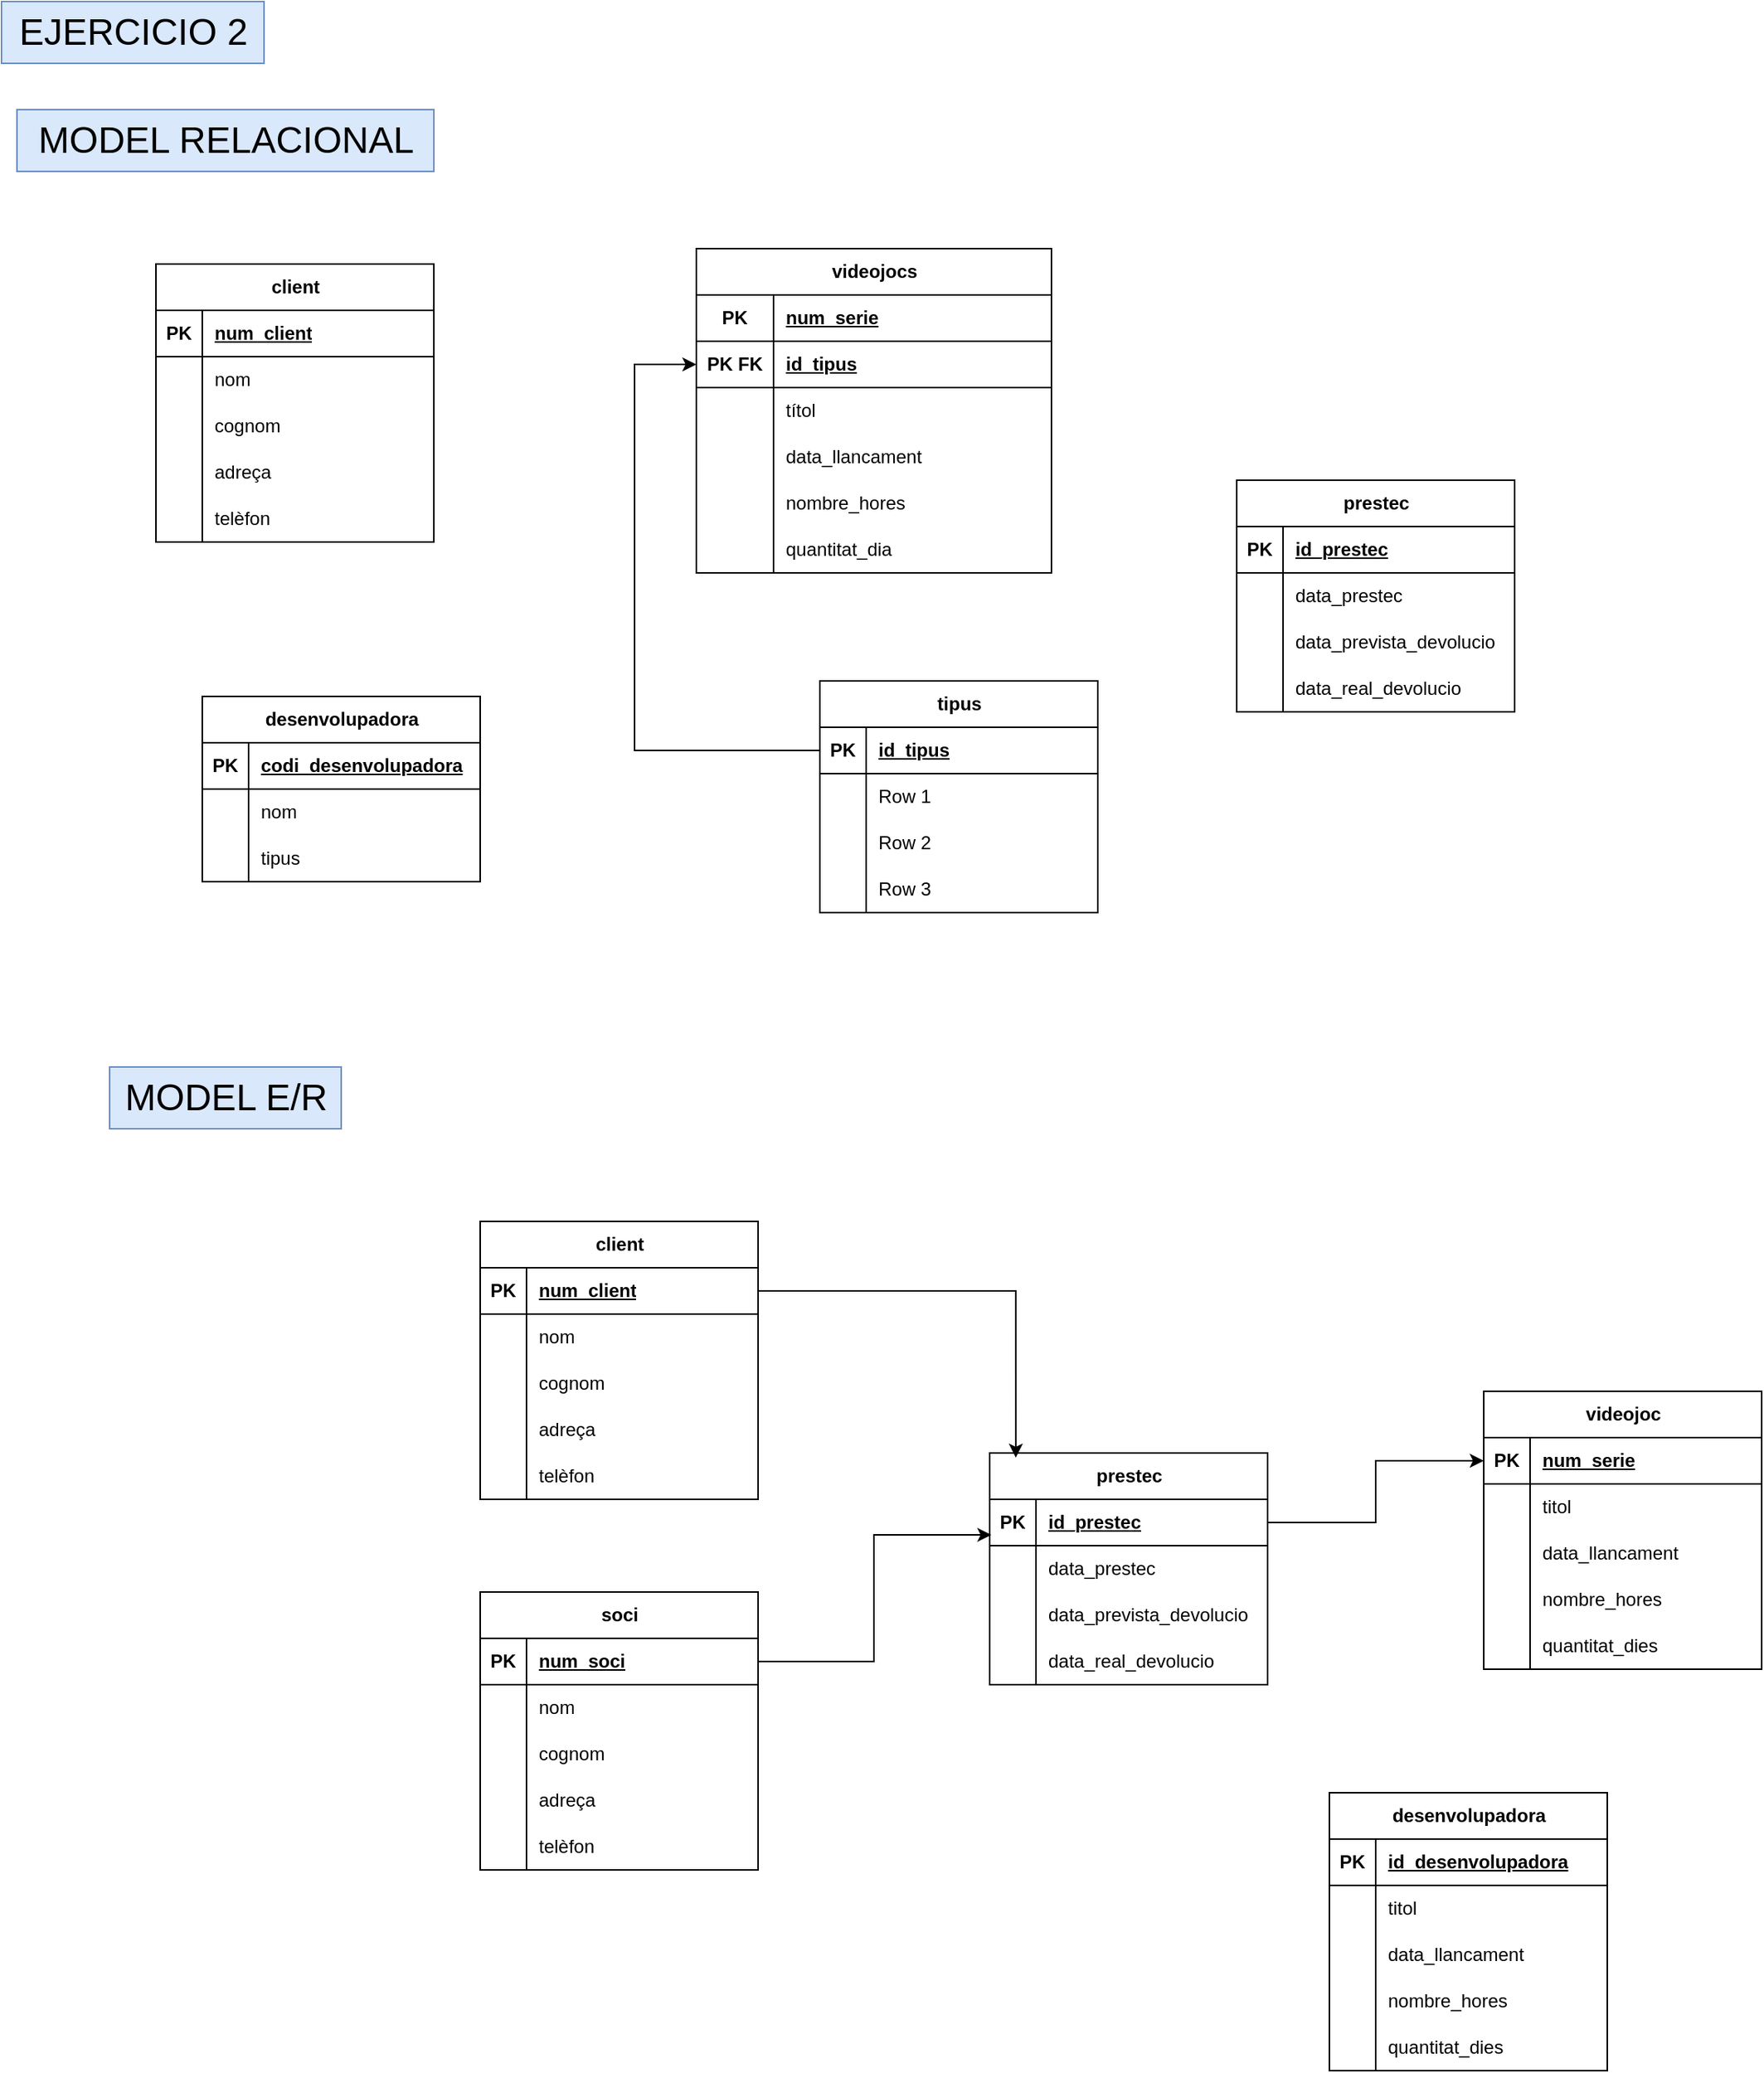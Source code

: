 <mxfile version="24.8.0">
  <diagram name="Pàgina-1" id="ps1J7o70996wXp7qomcN">
    <mxGraphModel dx="1499" dy="788" grid="1" gridSize="10" guides="1" tooltips="1" connect="1" arrows="1" fold="1" page="1" pageScale="1" pageWidth="827" pageHeight="1169" math="0" shadow="0">
      <root>
        <mxCell id="0" />
        <mxCell id="1" parent="0" />
        <mxCell id="oYm-OOURBc9wlEtTtgQo-1" value="client" style="shape=table;startSize=30;container=1;collapsible=1;childLayout=tableLayout;fixedRows=1;rowLines=0;fontStyle=1;align=center;resizeLast=1;html=1;" parent="1" vertex="1">
          <mxGeometry x="140" y="210" width="180" height="180" as="geometry" />
        </mxCell>
        <mxCell id="oYm-OOURBc9wlEtTtgQo-2" value="" style="shape=tableRow;horizontal=0;startSize=0;swimlaneHead=0;swimlaneBody=0;fillColor=none;collapsible=0;dropTarget=0;points=[[0,0.5],[1,0.5]];portConstraint=eastwest;top=0;left=0;right=0;bottom=1;" parent="oYm-OOURBc9wlEtTtgQo-1" vertex="1">
          <mxGeometry y="30" width="180" height="30" as="geometry" />
        </mxCell>
        <mxCell id="oYm-OOURBc9wlEtTtgQo-3" value="PK" style="shape=partialRectangle;connectable=0;fillColor=none;top=0;left=0;bottom=0;right=0;fontStyle=1;overflow=hidden;whiteSpace=wrap;html=1;" parent="oYm-OOURBc9wlEtTtgQo-2" vertex="1">
          <mxGeometry width="30" height="30" as="geometry">
            <mxRectangle width="30" height="30" as="alternateBounds" />
          </mxGeometry>
        </mxCell>
        <mxCell id="oYm-OOURBc9wlEtTtgQo-4" value="num_client" style="shape=partialRectangle;connectable=0;fillColor=none;top=0;left=0;bottom=0;right=0;align=left;spacingLeft=6;fontStyle=5;overflow=hidden;whiteSpace=wrap;html=1;" parent="oYm-OOURBc9wlEtTtgQo-2" vertex="1">
          <mxGeometry x="30" width="150" height="30" as="geometry">
            <mxRectangle width="150" height="30" as="alternateBounds" />
          </mxGeometry>
        </mxCell>
        <mxCell id="oYm-OOURBc9wlEtTtgQo-5" value="" style="shape=tableRow;horizontal=0;startSize=0;swimlaneHead=0;swimlaneBody=0;fillColor=none;collapsible=0;dropTarget=0;points=[[0,0.5],[1,0.5]];portConstraint=eastwest;top=0;left=0;right=0;bottom=0;" parent="oYm-OOURBc9wlEtTtgQo-1" vertex="1">
          <mxGeometry y="60" width="180" height="30" as="geometry" />
        </mxCell>
        <mxCell id="oYm-OOURBc9wlEtTtgQo-6" value="" style="shape=partialRectangle;connectable=0;fillColor=none;top=0;left=0;bottom=0;right=0;editable=1;overflow=hidden;whiteSpace=wrap;html=1;" parent="oYm-OOURBc9wlEtTtgQo-5" vertex="1">
          <mxGeometry width="30" height="30" as="geometry">
            <mxRectangle width="30" height="30" as="alternateBounds" />
          </mxGeometry>
        </mxCell>
        <mxCell id="oYm-OOURBc9wlEtTtgQo-7" value="nom" style="shape=partialRectangle;connectable=0;fillColor=none;top=0;left=0;bottom=0;right=0;align=left;spacingLeft=6;overflow=hidden;whiteSpace=wrap;html=1;" parent="oYm-OOURBc9wlEtTtgQo-5" vertex="1">
          <mxGeometry x="30" width="150" height="30" as="geometry">
            <mxRectangle width="150" height="30" as="alternateBounds" />
          </mxGeometry>
        </mxCell>
        <mxCell id="oYm-OOURBc9wlEtTtgQo-8" value="" style="shape=tableRow;horizontal=0;startSize=0;swimlaneHead=0;swimlaneBody=0;fillColor=none;collapsible=0;dropTarget=0;points=[[0,0.5],[1,0.5]];portConstraint=eastwest;top=0;left=0;right=0;bottom=0;" parent="oYm-OOURBc9wlEtTtgQo-1" vertex="1">
          <mxGeometry y="90" width="180" height="30" as="geometry" />
        </mxCell>
        <mxCell id="oYm-OOURBc9wlEtTtgQo-9" value="" style="shape=partialRectangle;connectable=0;fillColor=none;top=0;left=0;bottom=0;right=0;editable=1;overflow=hidden;whiteSpace=wrap;html=1;" parent="oYm-OOURBc9wlEtTtgQo-8" vertex="1">
          <mxGeometry width="30" height="30" as="geometry">
            <mxRectangle width="30" height="30" as="alternateBounds" />
          </mxGeometry>
        </mxCell>
        <mxCell id="oYm-OOURBc9wlEtTtgQo-10" value="cognom" style="shape=partialRectangle;connectable=0;fillColor=none;top=0;left=0;bottom=0;right=0;align=left;spacingLeft=6;overflow=hidden;whiteSpace=wrap;html=1;" parent="oYm-OOURBc9wlEtTtgQo-8" vertex="1">
          <mxGeometry x="30" width="150" height="30" as="geometry">
            <mxRectangle width="150" height="30" as="alternateBounds" />
          </mxGeometry>
        </mxCell>
        <mxCell id="oYm-OOURBc9wlEtTtgQo-11" value="" style="shape=tableRow;horizontal=0;startSize=0;swimlaneHead=0;swimlaneBody=0;fillColor=none;collapsible=0;dropTarget=0;points=[[0,0.5],[1,0.5]];portConstraint=eastwest;top=0;left=0;right=0;bottom=0;" parent="oYm-OOURBc9wlEtTtgQo-1" vertex="1">
          <mxGeometry y="120" width="180" height="30" as="geometry" />
        </mxCell>
        <mxCell id="oYm-OOURBc9wlEtTtgQo-12" value="" style="shape=partialRectangle;connectable=0;fillColor=none;top=0;left=0;bottom=0;right=0;editable=1;overflow=hidden;whiteSpace=wrap;html=1;" parent="oYm-OOURBc9wlEtTtgQo-11" vertex="1">
          <mxGeometry width="30" height="30" as="geometry">
            <mxRectangle width="30" height="30" as="alternateBounds" />
          </mxGeometry>
        </mxCell>
        <mxCell id="oYm-OOURBc9wlEtTtgQo-13" value="adreça" style="shape=partialRectangle;connectable=0;fillColor=none;top=0;left=0;bottom=0;right=0;align=left;spacingLeft=6;overflow=hidden;whiteSpace=wrap;html=1;" parent="oYm-OOURBc9wlEtTtgQo-11" vertex="1">
          <mxGeometry x="30" width="150" height="30" as="geometry">
            <mxRectangle width="150" height="30" as="alternateBounds" />
          </mxGeometry>
        </mxCell>
        <mxCell id="acnJvDM53RMghlI-xeMk-12" style="shape=tableRow;horizontal=0;startSize=0;swimlaneHead=0;swimlaneBody=0;fillColor=none;collapsible=0;dropTarget=0;points=[[0,0.5],[1,0.5]];portConstraint=eastwest;top=0;left=0;right=0;bottom=0;" parent="oYm-OOURBc9wlEtTtgQo-1" vertex="1">
          <mxGeometry y="150" width="180" height="30" as="geometry" />
        </mxCell>
        <mxCell id="acnJvDM53RMghlI-xeMk-13" style="shape=partialRectangle;connectable=0;fillColor=none;top=0;left=0;bottom=0;right=0;editable=1;overflow=hidden;whiteSpace=wrap;html=1;" parent="acnJvDM53RMghlI-xeMk-12" vertex="1">
          <mxGeometry width="30" height="30" as="geometry">
            <mxRectangle width="30" height="30" as="alternateBounds" />
          </mxGeometry>
        </mxCell>
        <mxCell id="acnJvDM53RMghlI-xeMk-14" value="telèfon" style="shape=partialRectangle;connectable=0;fillColor=none;top=0;left=0;bottom=0;right=0;align=left;spacingLeft=6;overflow=hidden;whiteSpace=wrap;html=1;" parent="acnJvDM53RMghlI-xeMk-12" vertex="1">
          <mxGeometry x="30" width="150" height="30" as="geometry">
            <mxRectangle width="150" height="30" as="alternateBounds" />
          </mxGeometry>
        </mxCell>
        <mxCell id="25e7ooQJRceuwV0o7SUY-1" value="EJERCICIO 2" style="text;html=1;align=center;verticalAlign=middle;resizable=0;points=[];autosize=1;strokeColor=#6c8ebf;fillColor=#dae8fc;fontSize=24;" parent="1" vertex="1">
          <mxGeometry x="40" y="40" width="170" height="40" as="geometry" />
        </mxCell>
        <mxCell id="acnJvDM53RMghlI-xeMk-18" value="" style="shape=tableRow;horizontal=0;startSize=0;swimlaneHead=0;swimlaneBody=0;fillColor=none;collapsible=0;dropTarget=0;points=[[0,0.5],[1,0.5]];portConstraint=eastwest;top=0;left=0;right=0;bottom=0;" parent="1" vertex="1">
          <mxGeometry x="320" y="480" width="180" height="30" as="geometry" />
        </mxCell>
        <mxCell id="acnJvDM53RMghlI-xeMk-19" value="" style="shape=partialRectangle;connectable=0;fillColor=none;top=0;left=0;bottom=0;right=0;editable=1;overflow=hidden;whiteSpace=wrap;html=1;" parent="acnJvDM53RMghlI-xeMk-18" vertex="1">
          <mxGeometry width="30" height="30" as="geometry">
            <mxRectangle width="30" height="30" as="alternateBounds" />
          </mxGeometry>
        </mxCell>
        <mxCell id="acnJvDM53RMghlI-xeMk-21" value="videojocs" style="shape=table;startSize=30;container=1;collapsible=1;childLayout=tableLayout;fixedRows=1;rowLines=0;fontStyle=1;align=center;resizeLast=1;html=1;" parent="1" vertex="1">
          <mxGeometry x="490" y="200" width="230" height="210" as="geometry" />
        </mxCell>
        <mxCell id="acnJvDM53RMghlI-xeMk-22" value="" style="shape=tableRow;horizontal=0;startSize=0;swimlaneHead=0;swimlaneBody=0;fillColor=none;collapsible=0;dropTarget=0;points=[[0,0.5],[1,0.5]];portConstraint=eastwest;top=0;left=0;right=0;bottom=1;" parent="acnJvDM53RMghlI-xeMk-21" vertex="1">
          <mxGeometry y="30" width="230" height="30" as="geometry" />
        </mxCell>
        <mxCell id="acnJvDM53RMghlI-xeMk-23" value="PK" style="shape=partialRectangle;connectable=0;fillColor=none;top=0;left=0;bottom=0;right=0;fontStyle=1;overflow=hidden;whiteSpace=wrap;html=1;" parent="acnJvDM53RMghlI-xeMk-22" vertex="1">
          <mxGeometry width="50" height="30" as="geometry">
            <mxRectangle width="50" height="30" as="alternateBounds" />
          </mxGeometry>
        </mxCell>
        <mxCell id="acnJvDM53RMghlI-xeMk-24" value="num_serie" style="shape=partialRectangle;connectable=0;fillColor=none;top=0;left=0;bottom=0;right=0;align=left;spacingLeft=6;fontStyle=5;overflow=hidden;whiteSpace=wrap;html=1;" parent="acnJvDM53RMghlI-xeMk-22" vertex="1">
          <mxGeometry x="50" width="180" height="30" as="geometry">
            <mxRectangle width="180" height="30" as="alternateBounds" />
          </mxGeometry>
        </mxCell>
        <mxCell id="WsEMVRnaI1PxN5WED4kG-31" style="shape=tableRow;horizontal=0;startSize=0;swimlaneHead=0;swimlaneBody=0;fillColor=none;collapsible=0;dropTarget=0;points=[[0,0.5],[1,0.5]];portConstraint=eastwest;top=0;left=0;right=0;bottom=1;" vertex="1" parent="acnJvDM53RMghlI-xeMk-21">
          <mxGeometry y="60" width="230" height="30" as="geometry" />
        </mxCell>
        <mxCell id="WsEMVRnaI1PxN5WED4kG-32" value="PK FK" style="shape=partialRectangle;connectable=0;fillColor=none;top=0;left=0;bottom=0;right=0;fontStyle=1;overflow=hidden;whiteSpace=wrap;html=1;" vertex="1" parent="WsEMVRnaI1PxN5WED4kG-31">
          <mxGeometry width="50" height="30" as="geometry">
            <mxRectangle width="50" height="30" as="alternateBounds" />
          </mxGeometry>
        </mxCell>
        <mxCell id="WsEMVRnaI1PxN5WED4kG-33" value="id_tipus" style="shape=partialRectangle;connectable=0;fillColor=none;top=0;left=0;bottom=0;right=0;align=left;spacingLeft=6;fontStyle=5;overflow=hidden;whiteSpace=wrap;html=1;" vertex="1" parent="WsEMVRnaI1PxN5WED4kG-31">
          <mxGeometry x="50" width="180" height="30" as="geometry">
            <mxRectangle width="180" height="30" as="alternateBounds" />
          </mxGeometry>
        </mxCell>
        <mxCell id="acnJvDM53RMghlI-xeMk-25" value="" style="shape=tableRow;horizontal=0;startSize=0;swimlaneHead=0;swimlaneBody=0;fillColor=none;collapsible=0;dropTarget=0;points=[[0,0.5],[1,0.5]];portConstraint=eastwest;top=0;left=0;right=0;bottom=0;" parent="acnJvDM53RMghlI-xeMk-21" vertex="1">
          <mxGeometry y="90" width="230" height="30" as="geometry" />
        </mxCell>
        <mxCell id="acnJvDM53RMghlI-xeMk-26" value="" style="shape=partialRectangle;connectable=0;fillColor=none;top=0;left=0;bottom=0;right=0;editable=1;overflow=hidden;whiteSpace=wrap;html=1;" parent="acnJvDM53RMghlI-xeMk-25" vertex="1">
          <mxGeometry width="50" height="30" as="geometry">
            <mxRectangle width="50" height="30" as="alternateBounds" />
          </mxGeometry>
        </mxCell>
        <mxCell id="acnJvDM53RMghlI-xeMk-27" value="títol" style="shape=partialRectangle;connectable=0;fillColor=none;top=0;left=0;bottom=0;right=0;align=left;spacingLeft=6;overflow=hidden;whiteSpace=wrap;html=1;" parent="acnJvDM53RMghlI-xeMk-25" vertex="1">
          <mxGeometry x="50" width="180" height="30" as="geometry">
            <mxRectangle width="180" height="30" as="alternateBounds" />
          </mxGeometry>
        </mxCell>
        <mxCell id="acnJvDM53RMghlI-xeMk-28" value="" style="shape=tableRow;horizontal=0;startSize=0;swimlaneHead=0;swimlaneBody=0;fillColor=none;collapsible=0;dropTarget=0;points=[[0,0.5],[1,0.5]];portConstraint=eastwest;top=0;left=0;right=0;bottom=0;" parent="acnJvDM53RMghlI-xeMk-21" vertex="1">
          <mxGeometry y="120" width="230" height="30" as="geometry" />
        </mxCell>
        <mxCell id="acnJvDM53RMghlI-xeMk-29" value="" style="shape=partialRectangle;connectable=0;fillColor=none;top=0;left=0;bottom=0;right=0;editable=1;overflow=hidden;whiteSpace=wrap;html=1;" parent="acnJvDM53RMghlI-xeMk-28" vertex="1">
          <mxGeometry width="50" height="30" as="geometry">
            <mxRectangle width="50" height="30" as="alternateBounds" />
          </mxGeometry>
        </mxCell>
        <mxCell id="acnJvDM53RMghlI-xeMk-30" value="data_llancament" style="shape=partialRectangle;connectable=0;fillColor=none;top=0;left=0;bottom=0;right=0;align=left;spacingLeft=6;overflow=hidden;whiteSpace=wrap;html=1;" parent="acnJvDM53RMghlI-xeMk-28" vertex="1">
          <mxGeometry x="50" width="180" height="30" as="geometry">
            <mxRectangle width="180" height="30" as="alternateBounds" />
          </mxGeometry>
        </mxCell>
        <mxCell id="acnJvDM53RMghlI-xeMk-31" value="" style="shape=tableRow;horizontal=0;startSize=0;swimlaneHead=0;swimlaneBody=0;fillColor=none;collapsible=0;dropTarget=0;points=[[0,0.5],[1,0.5]];portConstraint=eastwest;top=0;left=0;right=0;bottom=0;" parent="acnJvDM53RMghlI-xeMk-21" vertex="1">
          <mxGeometry y="150" width="230" height="30" as="geometry" />
        </mxCell>
        <mxCell id="acnJvDM53RMghlI-xeMk-32" value="" style="shape=partialRectangle;connectable=0;fillColor=none;top=0;left=0;bottom=0;right=0;editable=1;overflow=hidden;whiteSpace=wrap;html=1;" parent="acnJvDM53RMghlI-xeMk-31" vertex="1">
          <mxGeometry width="50" height="30" as="geometry">
            <mxRectangle width="50" height="30" as="alternateBounds" />
          </mxGeometry>
        </mxCell>
        <mxCell id="acnJvDM53RMghlI-xeMk-33" value="nombre_hores" style="shape=partialRectangle;connectable=0;fillColor=none;top=0;left=0;bottom=0;right=0;align=left;spacingLeft=6;overflow=hidden;whiteSpace=wrap;html=1;" parent="acnJvDM53RMghlI-xeMk-31" vertex="1">
          <mxGeometry x="50" width="180" height="30" as="geometry">
            <mxRectangle width="180" height="30" as="alternateBounds" />
          </mxGeometry>
        </mxCell>
        <mxCell id="acnJvDM53RMghlI-xeMk-34" style="shape=tableRow;horizontal=0;startSize=0;swimlaneHead=0;swimlaneBody=0;fillColor=none;collapsible=0;dropTarget=0;points=[[0,0.5],[1,0.5]];portConstraint=eastwest;top=0;left=0;right=0;bottom=0;" parent="acnJvDM53RMghlI-xeMk-21" vertex="1">
          <mxGeometry y="180" width="230" height="30" as="geometry" />
        </mxCell>
        <mxCell id="acnJvDM53RMghlI-xeMk-35" style="shape=partialRectangle;connectable=0;fillColor=none;top=0;left=0;bottom=0;right=0;editable=1;overflow=hidden;whiteSpace=wrap;html=1;" parent="acnJvDM53RMghlI-xeMk-34" vertex="1">
          <mxGeometry width="50" height="30" as="geometry">
            <mxRectangle width="50" height="30" as="alternateBounds" />
          </mxGeometry>
        </mxCell>
        <mxCell id="acnJvDM53RMghlI-xeMk-36" value="quantitat_dia" style="shape=partialRectangle;connectable=0;fillColor=none;top=0;left=0;bottom=0;right=0;align=left;spacingLeft=6;overflow=hidden;whiteSpace=wrap;html=1;" parent="acnJvDM53RMghlI-xeMk-34" vertex="1">
          <mxGeometry x="50" width="180" height="30" as="geometry">
            <mxRectangle width="180" height="30" as="alternateBounds" />
          </mxGeometry>
        </mxCell>
        <mxCell id="acnJvDM53RMghlI-xeMk-38" value="desenvolupadora" style="shape=table;startSize=30;container=1;collapsible=1;childLayout=tableLayout;fixedRows=1;rowLines=0;fontStyle=1;align=center;resizeLast=1;html=1;" parent="1" vertex="1">
          <mxGeometry x="170" y="490" width="180" height="120" as="geometry" />
        </mxCell>
        <mxCell id="acnJvDM53RMghlI-xeMk-39" value="" style="shape=tableRow;horizontal=0;startSize=0;swimlaneHead=0;swimlaneBody=0;fillColor=none;collapsible=0;dropTarget=0;points=[[0,0.5],[1,0.5]];portConstraint=eastwest;top=0;left=0;right=0;bottom=1;" parent="acnJvDM53RMghlI-xeMk-38" vertex="1">
          <mxGeometry y="30" width="180" height="30" as="geometry" />
        </mxCell>
        <mxCell id="acnJvDM53RMghlI-xeMk-40" value="PK" style="shape=partialRectangle;connectable=0;fillColor=none;top=0;left=0;bottom=0;right=0;fontStyle=1;overflow=hidden;whiteSpace=wrap;html=1;" parent="acnJvDM53RMghlI-xeMk-39" vertex="1">
          <mxGeometry width="30" height="30" as="geometry">
            <mxRectangle width="30" height="30" as="alternateBounds" />
          </mxGeometry>
        </mxCell>
        <mxCell id="acnJvDM53RMghlI-xeMk-41" value="codi_desenvolupadora" style="shape=partialRectangle;connectable=0;fillColor=none;top=0;left=0;bottom=0;right=0;align=left;spacingLeft=6;fontStyle=5;overflow=hidden;whiteSpace=wrap;html=1;" parent="acnJvDM53RMghlI-xeMk-39" vertex="1">
          <mxGeometry x="30" width="150" height="30" as="geometry">
            <mxRectangle width="150" height="30" as="alternateBounds" />
          </mxGeometry>
        </mxCell>
        <mxCell id="acnJvDM53RMghlI-xeMk-42" value="" style="shape=tableRow;horizontal=0;startSize=0;swimlaneHead=0;swimlaneBody=0;fillColor=none;collapsible=0;dropTarget=0;points=[[0,0.5],[1,0.5]];portConstraint=eastwest;top=0;left=0;right=0;bottom=0;" parent="acnJvDM53RMghlI-xeMk-38" vertex="1">
          <mxGeometry y="60" width="180" height="30" as="geometry" />
        </mxCell>
        <mxCell id="acnJvDM53RMghlI-xeMk-43" value="" style="shape=partialRectangle;connectable=0;fillColor=none;top=0;left=0;bottom=0;right=0;editable=1;overflow=hidden;whiteSpace=wrap;html=1;" parent="acnJvDM53RMghlI-xeMk-42" vertex="1">
          <mxGeometry width="30" height="30" as="geometry">
            <mxRectangle width="30" height="30" as="alternateBounds" />
          </mxGeometry>
        </mxCell>
        <mxCell id="acnJvDM53RMghlI-xeMk-44" value="nom" style="shape=partialRectangle;connectable=0;fillColor=none;top=0;left=0;bottom=0;right=0;align=left;spacingLeft=6;overflow=hidden;whiteSpace=wrap;html=1;" parent="acnJvDM53RMghlI-xeMk-42" vertex="1">
          <mxGeometry x="30" width="150" height="30" as="geometry">
            <mxRectangle width="150" height="30" as="alternateBounds" />
          </mxGeometry>
        </mxCell>
        <mxCell id="acnJvDM53RMghlI-xeMk-45" value="" style="shape=tableRow;horizontal=0;startSize=0;swimlaneHead=0;swimlaneBody=0;fillColor=none;collapsible=0;dropTarget=0;points=[[0,0.5],[1,0.5]];portConstraint=eastwest;top=0;left=0;right=0;bottom=0;" parent="acnJvDM53RMghlI-xeMk-38" vertex="1">
          <mxGeometry y="90" width="180" height="30" as="geometry" />
        </mxCell>
        <mxCell id="acnJvDM53RMghlI-xeMk-46" value="" style="shape=partialRectangle;connectable=0;fillColor=none;top=0;left=0;bottom=0;right=0;editable=1;overflow=hidden;whiteSpace=wrap;html=1;" parent="acnJvDM53RMghlI-xeMk-45" vertex="1">
          <mxGeometry width="30" height="30" as="geometry">
            <mxRectangle width="30" height="30" as="alternateBounds" />
          </mxGeometry>
        </mxCell>
        <mxCell id="acnJvDM53RMghlI-xeMk-47" value="tipus" style="shape=partialRectangle;connectable=0;fillColor=none;top=0;left=0;bottom=0;right=0;align=left;spacingLeft=6;overflow=hidden;whiteSpace=wrap;html=1;" parent="acnJvDM53RMghlI-xeMk-45" vertex="1">
          <mxGeometry x="30" width="150" height="30" as="geometry">
            <mxRectangle width="150" height="30" as="alternateBounds" />
          </mxGeometry>
        </mxCell>
        <mxCell id="WsEMVRnaI1PxN5WED4kG-1" value="tipus" style="shape=table;startSize=30;container=1;collapsible=1;childLayout=tableLayout;fixedRows=1;rowLines=0;fontStyle=1;align=center;resizeLast=1;html=1;" vertex="1" parent="1">
          <mxGeometry x="570" y="480" width="180" height="150" as="geometry" />
        </mxCell>
        <mxCell id="WsEMVRnaI1PxN5WED4kG-2" value="" style="shape=tableRow;horizontal=0;startSize=0;swimlaneHead=0;swimlaneBody=0;fillColor=none;collapsible=0;dropTarget=0;points=[[0,0.5],[1,0.5]];portConstraint=eastwest;top=0;left=0;right=0;bottom=1;" vertex="1" parent="WsEMVRnaI1PxN5WED4kG-1">
          <mxGeometry y="30" width="180" height="30" as="geometry" />
        </mxCell>
        <mxCell id="WsEMVRnaI1PxN5WED4kG-3" value="PK" style="shape=partialRectangle;connectable=0;fillColor=none;top=0;left=0;bottom=0;right=0;fontStyle=1;overflow=hidden;whiteSpace=wrap;html=1;" vertex="1" parent="WsEMVRnaI1PxN5WED4kG-2">
          <mxGeometry width="30" height="30" as="geometry">
            <mxRectangle width="30" height="30" as="alternateBounds" />
          </mxGeometry>
        </mxCell>
        <mxCell id="WsEMVRnaI1PxN5WED4kG-4" value="id_tipus" style="shape=partialRectangle;connectable=0;fillColor=none;top=0;left=0;bottom=0;right=0;align=left;spacingLeft=6;fontStyle=5;overflow=hidden;whiteSpace=wrap;html=1;" vertex="1" parent="WsEMVRnaI1PxN5WED4kG-2">
          <mxGeometry x="30" width="150" height="30" as="geometry">
            <mxRectangle width="150" height="30" as="alternateBounds" />
          </mxGeometry>
        </mxCell>
        <mxCell id="WsEMVRnaI1PxN5WED4kG-5" value="" style="shape=tableRow;horizontal=0;startSize=0;swimlaneHead=0;swimlaneBody=0;fillColor=none;collapsible=0;dropTarget=0;points=[[0,0.5],[1,0.5]];portConstraint=eastwest;top=0;left=0;right=0;bottom=0;" vertex="1" parent="WsEMVRnaI1PxN5WED4kG-1">
          <mxGeometry y="60" width="180" height="30" as="geometry" />
        </mxCell>
        <mxCell id="WsEMVRnaI1PxN5WED4kG-6" value="" style="shape=partialRectangle;connectable=0;fillColor=none;top=0;left=0;bottom=0;right=0;editable=1;overflow=hidden;whiteSpace=wrap;html=1;" vertex="1" parent="WsEMVRnaI1PxN5WED4kG-5">
          <mxGeometry width="30" height="30" as="geometry">
            <mxRectangle width="30" height="30" as="alternateBounds" />
          </mxGeometry>
        </mxCell>
        <mxCell id="WsEMVRnaI1PxN5WED4kG-7" value="Row 1" style="shape=partialRectangle;connectable=0;fillColor=none;top=0;left=0;bottom=0;right=0;align=left;spacingLeft=6;overflow=hidden;whiteSpace=wrap;html=1;" vertex="1" parent="WsEMVRnaI1PxN5WED4kG-5">
          <mxGeometry x="30" width="150" height="30" as="geometry">
            <mxRectangle width="150" height="30" as="alternateBounds" />
          </mxGeometry>
        </mxCell>
        <mxCell id="WsEMVRnaI1PxN5WED4kG-8" value="" style="shape=tableRow;horizontal=0;startSize=0;swimlaneHead=0;swimlaneBody=0;fillColor=none;collapsible=0;dropTarget=0;points=[[0,0.5],[1,0.5]];portConstraint=eastwest;top=0;left=0;right=0;bottom=0;" vertex="1" parent="WsEMVRnaI1PxN5WED4kG-1">
          <mxGeometry y="90" width="180" height="30" as="geometry" />
        </mxCell>
        <mxCell id="WsEMVRnaI1PxN5WED4kG-9" value="" style="shape=partialRectangle;connectable=0;fillColor=none;top=0;left=0;bottom=0;right=0;editable=1;overflow=hidden;whiteSpace=wrap;html=1;" vertex="1" parent="WsEMVRnaI1PxN5WED4kG-8">
          <mxGeometry width="30" height="30" as="geometry">
            <mxRectangle width="30" height="30" as="alternateBounds" />
          </mxGeometry>
        </mxCell>
        <mxCell id="WsEMVRnaI1PxN5WED4kG-10" value="Row 2" style="shape=partialRectangle;connectable=0;fillColor=none;top=0;left=0;bottom=0;right=0;align=left;spacingLeft=6;overflow=hidden;whiteSpace=wrap;html=1;" vertex="1" parent="WsEMVRnaI1PxN5WED4kG-8">
          <mxGeometry x="30" width="150" height="30" as="geometry">
            <mxRectangle width="150" height="30" as="alternateBounds" />
          </mxGeometry>
        </mxCell>
        <mxCell id="WsEMVRnaI1PxN5WED4kG-11" value="" style="shape=tableRow;horizontal=0;startSize=0;swimlaneHead=0;swimlaneBody=0;fillColor=none;collapsible=0;dropTarget=0;points=[[0,0.5],[1,0.5]];portConstraint=eastwest;top=0;left=0;right=0;bottom=0;" vertex="1" parent="WsEMVRnaI1PxN5WED4kG-1">
          <mxGeometry y="120" width="180" height="30" as="geometry" />
        </mxCell>
        <mxCell id="WsEMVRnaI1PxN5WED4kG-12" value="" style="shape=partialRectangle;connectable=0;fillColor=none;top=0;left=0;bottom=0;right=0;editable=1;overflow=hidden;whiteSpace=wrap;html=1;" vertex="1" parent="WsEMVRnaI1PxN5WED4kG-11">
          <mxGeometry width="30" height="30" as="geometry">
            <mxRectangle width="30" height="30" as="alternateBounds" />
          </mxGeometry>
        </mxCell>
        <mxCell id="WsEMVRnaI1PxN5WED4kG-13" value="Row 3" style="shape=partialRectangle;connectable=0;fillColor=none;top=0;left=0;bottom=0;right=0;align=left;spacingLeft=6;overflow=hidden;whiteSpace=wrap;html=1;" vertex="1" parent="WsEMVRnaI1PxN5WED4kG-11">
          <mxGeometry x="30" width="150" height="30" as="geometry">
            <mxRectangle width="150" height="30" as="alternateBounds" />
          </mxGeometry>
        </mxCell>
        <mxCell id="WsEMVRnaI1PxN5WED4kG-14" value="prestec" style="shape=table;startSize=30;container=1;collapsible=1;childLayout=tableLayout;fixedRows=1;rowLines=0;fontStyle=1;align=center;resizeLast=1;html=1;" vertex="1" parent="1">
          <mxGeometry x="840" y="350" width="180" height="150" as="geometry" />
        </mxCell>
        <mxCell id="WsEMVRnaI1PxN5WED4kG-15" value="" style="shape=tableRow;horizontal=0;startSize=0;swimlaneHead=0;swimlaneBody=0;fillColor=none;collapsible=0;dropTarget=0;points=[[0,0.5],[1,0.5]];portConstraint=eastwest;top=0;left=0;right=0;bottom=1;" vertex="1" parent="WsEMVRnaI1PxN5WED4kG-14">
          <mxGeometry y="30" width="180" height="30" as="geometry" />
        </mxCell>
        <mxCell id="WsEMVRnaI1PxN5WED4kG-16" value="PK" style="shape=partialRectangle;connectable=0;fillColor=none;top=0;left=0;bottom=0;right=0;fontStyle=1;overflow=hidden;whiteSpace=wrap;html=1;" vertex="1" parent="WsEMVRnaI1PxN5WED4kG-15">
          <mxGeometry width="30" height="30" as="geometry">
            <mxRectangle width="30" height="30" as="alternateBounds" />
          </mxGeometry>
        </mxCell>
        <mxCell id="WsEMVRnaI1PxN5WED4kG-17" value="id_prestec" style="shape=partialRectangle;connectable=0;fillColor=none;top=0;left=0;bottom=0;right=0;align=left;spacingLeft=6;fontStyle=5;overflow=hidden;whiteSpace=wrap;html=1;" vertex="1" parent="WsEMVRnaI1PxN5WED4kG-15">
          <mxGeometry x="30" width="150" height="30" as="geometry">
            <mxRectangle width="150" height="30" as="alternateBounds" />
          </mxGeometry>
        </mxCell>
        <mxCell id="WsEMVRnaI1PxN5WED4kG-18" value="" style="shape=tableRow;horizontal=0;startSize=0;swimlaneHead=0;swimlaneBody=0;fillColor=none;collapsible=0;dropTarget=0;points=[[0,0.5],[1,0.5]];portConstraint=eastwest;top=0;left=0;right=0;bottom=0;" vertex="1" parent="WsEMVRnaI1PxN5WED4kG-14">
          <mxGeometry y="60" width="180" height="30" as="geometry" />
        </mxCell>
        <mxCell id="WsEMVRnaI1PxN5WED4kG-19" value="" style="shape=partialRectangle;connectable=0;fillColor=none;top=0;left=0;bottom=0;right=0;editable=1;overflow=hidden;whiteSpace=wrap;html=1;" vertex="1" parent="WsEMVRnaI1PxN5WED4kG-18">
          <mxGeometry width="30" height="30" as="geometry">
            <mxRectangle width="30" height="30" as="alternateBounds" />
          </mxGeometry>
        </mxCell>
        <mxCell id="WsEMVRnaI1PxN5WED4kG-20" value="data_prestec" style="shape=partialRectangle;connectable=0;fillColor=none;top=0;left=0;bottom=0;right=0;align=left;spacingLeft=6;overflow=hidden;whiteSpace=wrap;html=1;" vertex="1" parent="WsEMVRnaI1PxN5WED4kG-18">
          <mxGeometry x="30" width="150" height="30" as="geometry">
            <mxRectangle width="150" height="30" as="alternateBounds" />
          </mxGeometry>
        </mxCell>
        <mxCell id="WsEMVRnaI1PxN5WED4kG-21" value="" style="shape=tableRow;horizontal=0;startSize=0;swimlaneHead=0;swimlaneBody=0;fillColor=none;collapsible=0;dropTarget=0;points=[[0,0.5],[1,0.5]];portConstraint=eastwest;top=0;left=0;right=0;bottom=0;" vertex="1" parent="WsEMVRnaI1PxN5WED4kG-14">
          <mxGeometry y="90" width="180" height="30" as="geometry" />
        </mxCell>
        <mxCell id="WsEMVRnaI1PxN5WED4kG-22" value="" style="shape=partialRectangle;connectable=0;fillColor=none;top=0;left=0;bottom=0;right=0;editable=1;overflow=hidden;whiteSpace=wrap;html=1;" vertex="1" parent="WsEMVRnaI1PxN5WED4kG-21">
          <mxGeometry width="30" height="30" as="geometry">
            <mxRectangle width="30" height="30" as="alternateBounds" />
          </mxGeometry>
        </mxCell>
        <mxCell id="WsEMVRnaI1PxN5WED4kG-23" value="data_prevista_devolucio" style="shape=partialRectangle;connectable=0;fillColor=none;top=0;left=0;bottom=0;right=0;align=left;spacingLeft=6;overflow=hidden;whiteSpace=wrap;html=1;" vertex="1" parent="WsEMVRnaI1PxN5WED4kG-21">
          <mxGeometry x="30" width="150" height="30" as="geometry">
            <mxRectangle width="150" height="30" as="alternateBounds" />
          </mxGeometry>
        </mxCell>
        <mxCell id="WsEMVRnaI1PxN5WED4kG-24" value="" style="shape=tableRow;horizontal=0;startSize=0;swimlaneHead=0;swimlaneBody=0;fillColor=none;collapsible=0;dropTarget=0;points=[[0,0.5],[1,0.5]];portConstraint=eastwest;top=0;left=0;right=0;bottom=0;" vertex="1" parent="WsEMVRnaI1PxN5WED4kG-14">
          <mxGeometry y="120" width="180" height="30" as="geometry" />
        </mxCell>
        <mxCell id="WsEMVRnaI1PxN5WED4kG-25" value="" style="shape=partialRectangle;connectable=0;fillColor=none;top=0;left=0;bottom=0;right=0;editable=1;overflow=hidden;whiteSpace=wrap;html=1;" vertex="1" parent="WsEMVRnaI1PxN5WED4kG-24">
          <mxGeometry width="30" height="30" as="geometry">
            <mxRectangle width="30" height="30" as="alternateBounds" />
          </mxGeometry>
        </mxCell>
        <mxCell id="WsEMVRnaI1PxN5WED4kG-26" value="data_real_devolucio" style="shape=partialRectangle;connectable=0;fillColor=none;top=0;left=0;bottom=0;right=0;align=left;spacingLeft=6;overflow=hidden;whiteSpace=wrap;html=1;" vertex="1" parent="WsEMVRnaI1PxN5WED4kG-24">
          <mxGeometry x="30" width="150" height="30" as="geometry">
            <mxRectangle width="150" height="30" as="alternateBounds" />
          </mxGeometry>
        </mxCell>
        <mxCell id="WsEMVRnaI1PxN5WED4kG-27" value="MODEL RELACIONAL" style="text;html=1;align=center;verticalAlign=middle;resizable=0;points=[];autosize=1;strokeColor=#6c8ebf;fillColor=#dae8fc;fontSize=24;" vertex="1" parent="1">
          <mxGeometry x="50" y="110" width="270" height="40" as="geometry" />
        </mxCell>
        <mxCell id="WsEMVRnaI1PxN5WED4kG-34" style="edgeStyle=orthogonalEdgeStyle;rounded=0;orthogonalLoop=1;jettySize=auto;html=1;exitX=0;exitY=0.5;exitDx=0;exitDy=0;entryX=0;entryY=0.5;entryDx=0;entryDy=0;" edge="1" parent="1" source="WsEMVRnaI1PxN5WED4kG-2" target="WsEMVRnaI1PxN5WED4kG-31">
          <mxGeometry relative="1" as="geometry">
            <Array as="points">
              <mxPoint x="450" y="525" />
              <mxPoint x="450" y="275" />
            </Array>
          </mxGeometry>
        </mxCell>
        <mxCell id="WsEMVRnaI1PxN5WED4kG-35" value="MODEL E/R" style="text;html=1;align=center;verticalAlign=middle;resizable=0;points=[];autosize=1;strokeColor=#6c8ebf;fillColor=#dae8fc;fontSize=24;" vertex="1" parent="1">
          <mxGeometry x="110" y="730" width="150" height="40" as="geometry" />
        </mxCell>
        <mxCell id="WsEMVRnaI1PxN5WED4kG-36" value="client" style="shape=table;startSize=30;container=1;collapsible=1;childLayout=tableLayout;fixedRows=1;rowLines=0;fontStyle=1;align=center;resizeLast=1;html=1;" vertex="1" parent="1">
          <mxGeometry x="350" y="830" width="180" height="180" as="geometry" />
        </mxCell>
        <mxCell id="WsEMVRnaI1PxN5WED4kG-37" value="" style="shape=tableRow;horizontal=0;startSize=0;swimlaneHead=0;swimlaneBody=0;fillColor=none;collapsible=0;dropTarget=0;points=[[0,0.5],[1,0.5]];portConstraint=eastwest;top=0;left=0;right=0;bottom=1;" vertex="1" parent="WsEMVRnaI1PxN5WED4kG-36">
          <mxGeometry y="30" width="180" height="30" as="geometry" />
        </mxCell>
        <mxCell id="WsEMVRnaI1PxN5WED4kG-38" value="PK" style="shape=partialRectangle;connectable=0;fillColor=none;top=0;left=0;bottom=0;right=0;fontStyle=1;overflow=hidden;whiteSpace=wrap;html=1;" vertex="1" parent="WsEMVRnaI1PxN5WED4kG-37">
          <mxGeometry width="30" height="30" as="geometry">
            <mxRectangle width="30" height="30" as="alternateBounds" />
          </mxGeometry>
        </mxCell>
        <mxCell id="WsEMVRnaI1PxN5WED4kG-39" value="num_client" style="shape=partialRectangle;connectable=0;fillColor=none;top=0;left=0;bottom=0;right=0;align=left;spacingLeft=6;fontStyle=5;overflow=hidden;whiteSpace=wrap;html=1;" vertex="1" parent="WsEMVRnaI1PxN5WED4kG-37">
          <mxGeometry x="30" width="150" height="30" as="geometry">
            <mxRectangle width="150" height="30" as="alternateBounds" />
          </mxGeometry>
        </mxCell>
        <mxCell id="WsEMVRnaI1PxN5WED4kG-40" value="" style="shape=tableRow;horizontal=0;startSize=0;swimlaneHead=0;swimlaneBody=0;fillColor=none;collapsible=0;dropTarget=0;points=[[0,0.5],[1,0.5]];portConstraint=eastwest;top=0;left=0;right=0;bottom=0;" vertex="1" parent="WsEMVRnaI1PxN5WED4kG-36">
          <mxGeometry y="60" width="180" height="30" as="geometry" />
        </mxCell>
        <mxCell id="WsEMVRnaI1PxN5WED4kG-41" value="" style="shape=partialRectangle;connectable=0;fillColor=none;top=0;left=0;bottom=0;right=0;editable=1;overflow=hidden;whiteSpace=wrap;html=1;" vertex="1" parent="WsEMVRnaI1PxN5WED4kG-40">
          <mxGeometry width="30" height="30" as="geometry">
            <mxRectangle width="30" height="30" as="alternateBounds" />
          </mxGeometry>
        </mxCell>
        <mxCell id="WsEMVRnaI1PxN5WED4kG-42" value="nom" style="shape=partialRectangle;connectable=0;fillColor=none;top=0;left=0;bottom=0;right=0;align=left;spacingLeft=6;overflow=hidden;whiteSpace=wrap;html=1;" vertex="1" parent="WsEMVRnaI1PxN5WED4kG-40">
          <mxGeometry x="30" width="150" height="30" as="geometry">
            <mxRectangle width="150" height="30" as="alternateBounds" />
          </mxGeometry>
        </mxCell>
        <mxCell id="WsEMVRnaI1PxN5WED4kG-43" value="" style="shape=tableRow;horizontal=0;startSize=0;swimlaneHead=0;swimlaneBody=0;fillColor=none;collapsible=0;dropTarget=0;points=[[0,0.5],[1,0.5]];portConstraint=eastwest;top=0;left=0;right=0;bottom=0;" vertex="1" parent="WsEMVRnaI1PxN5WED4kG-36">
          <mxGeometry y="90" width="180" height="30" as="geometry" />
        </mxCell>
        <mxCell id="WsEMVRnaI1PxN5WED4kG-44" value="" style="shape=partialRectangle;connectable=0;fillColor=none;top=0;left=0;bottom=0;right=0;editable=1;overflow=hidden;whiteSpace=wrap;html=1;" vertex="1" parent="WsEMVRnaI1PxN5WED4kG-43">
          <mxGeometry width="30" height="30" as="geometry">
            <mxRectangle width="30" height="30" as="alternateBounds" />
          </mxGeometry>
        </mxCell>
        <mxCell id="WsEMVRnaI1PxN5WED4kG-45" value="cognom" style="shape=partialRectangle;connectable=0;fillColor=none;top=0;left=0;bottom=0;right=0;align=left;spacingLeft=6;overflow=hidden;whiteSpace=wrap;html=1;" vertex="1" parent="WsEMVRnaI1PxN5WED4kG-43">
          <mxGeometry x="30" width="150" height="30" as="geometry">
            <mxRectangle width="150" height="30" as="alternateBounds" />
          </mxGeometry>
        </mxCell>
        <mxCell id="WsEMVRnaI1PxN5WED4kG-46" value="" style="shape=tableRow;horizontal=0;startSize=0;swimlaneHead=0;swimlaneBody=0;fillColor=none;collapsible=0;dropTarget=0;points=[[0,0.5],[1,0.5]];portConstraint=eastwest;top=0;left=0;right=0;bottom=0;" vertex="1" parent="WsEMVRnaI1PxN5WED4kG-36">
          <mxGeometry y="120" width="180" height="30" as="geometry" />
        </mxCell>
        <mxCell id="WsEMVRnaI1PxN5WED4kG-47" value="" style="shape=partialRectangle;connectable=0;fillColor=none;top=0;left=0;bottom=0;right=0;editable=1;overflow=hidden;whiteSpace=wrap;html=1;" vertex="1" parent="WsEMVRnaI1PxN5WED4kG-46">
          <mxGeometry width="30" height="30" as="geometry">
            <mxRectangle width="30" height="30" as="alternateBounds" />
          </mxGeometry>
        </mxCell>
        <mxCell id="WsEMVRnaI1PxN5WED4kG-48" value="adreça" style="shape=partialRectangle;connectable=0;fillColor=none;top=0;left=0;bottom=0;right=0;align=left;spacingLeft=6;overflow=hidden;whiteSpace=wrap;html=1;" vertex="1" parent="WsEMVRnaI1PxN5WED4kG-46">
          <mxGeometry x="30" width="150" height="30" as="geometry">
            <mxRectangle width="150" height="30" as="alternateBounds" />
          </mxGeometry>
        </mxCell>
        <mxCell id="WsEMVRnaI1PxN5WED4kG-49" style="shape=tableRow;horizontal=0;startSize=0;swimlaneHead=0;swimlaneBody=0;fillColor=none;collapsible=0;dropTarget=0;points=[[0,0.5],[1,0.5]];portConstraint=eastwest;top=0;left=0;right=0;bottom=0;" vertex="1" parent="WsEMVRnaI1PxN5WED4kG-36">
          <mxGeometry y="150" width="180" height="30" as="geometry" />
        </mxCell>
        <mxCell id="WsEMVRnaI1PxN5WED4kG-50" style="shape=partialRectangle;connectable=0;fillColor=none;top=0;left=0;bottom=0;right=0;editable=1;overflow=hidden;whiteSpace=wrap;html=1;" vertex="1" parent="WsEMVRnaI1PxN5WED4kG-49">
          <mxGeometry width="30" height="30" as="geometry">
            <mxRectangle width="30" height="30" as="alternateBounds" />
          </mxGeometry>
        </mxCell>
        <mxCell id="WsEMVRnaI1PxN5WED4kG-51" value="telèfon" style="shape=partialRectangle;connectable=0;fillColor=none;top=0;left=0;bottom=0;right=0;align=left;spacingLeft=6;overflow=hidden;whiteSpace=wrap;html=1;" vertex="1" parent="WsEMVRnaI1PxN5WED4kG-49">
          <mxGeometry x="30" width="150" height="30" as="geometry">
            <mxRectangle width="150" height="30" as="alternateBounds" />
          </mxGeometry>
        </mxCell>
        <mxCell id="WsEMVRnaI1PxN5WED4kG-52" value="soci" style="shape=table;startSize=30;container=1;collapsible=1;childLayout=tableLayout;fixedRows=1;rowLines=0;fontStyle=1;align=center;resizeLast=1;html=1;" vertex="1" parent="1">
          <mxGeometry x="350" y="1070" width="180" height="180" as="geometry" />
        </mxCell>
        <mxCell id="WsEMVRnaI1PxN5WED4kG-53" value="" style="shape=tableRow;horizontal=0;startSize=0;swimlaneHead=0;swimlaneBody=0;fillColor=none;collapsible=0;dropTarget=0;points=[[0,0.5],[1,0.5]];portConstraint=eastwest;top=0;left=0;right=0;bottom=1;" vertex="1" parent="WsEMVRnaI1PxN5WED4kG-52">
          <mxGeometry y="30" width="180" height="30" as="geometry" />
        </mxCell>
        <mxCell id="WsEMVRnaI1PxN5WED4kG-54" value="PK" style="shape=partialRectangle;connectable=0;fillColor=none;top=0;left=0;bottom=0;right=0;fontStyle=1;overflow=hidden;whiteSpace=wrap;html=1;" vertex="1" parent="WsEMVRnaI1PxN5WED4kG-53">
          <mxGeometry width="30" height="30" as="geometry">
            <mxRectangle width="30" height="30" as="alternateBounds" />
          </mxGeometry>
        </mxCell>
        <mxCell id="WsEMVRnaI1PxN5WED4kG-55" value="num_soci" style="shape=partialRectangle;connectable=0;fillColor=none;top=0;left=0;bottom=0;right=0;align=left;spacingLeft=6;fontStyle=5;overflow=hidden;whiteSpace=wrap;html=1;" vertex="1" parent="WsEMVRnaI1PxN5WED4kG-53">
          <mxGeometry x="30" width="150" height="30" as="geometry">
            <mxRectangle width="150" height="30" as="alternateBounds" />
          </mxGeometry>
        </mxCell>
        <mxCell id="WsEMVRnaI1PxN5WED4kG-56" value="" style="shape=tableRow;horizontal=0;startSize=0;swimlaneHead=0;swimlaneBody=0;fillColor=none;collapsible=0;dropTarget=0;points=[[0,0.5],[1,0.5]];portConstraint=eastwest;top=0;left=0;right=0;bottom=0;" vertex="1" parent="WsEMVRnaI1PxN5WED4kG-52">
          <mxGeometry y="60" width="180" height="30" as="geometry" />
        </mxCell>
        <mxCell id="WsEMVRnaI1PxN5WED4kG-57" value="" style="shape=partialRectangle;connectable=0;fillColor=none;top=0;left=0;bottom=0;right=0;editable=1;overflow=hidden;whiteSpace=wrap;html=1;" vertex="1" parent="WsEMVRnaI1PxN5WED4kG-56">
          <mxGeometry width="30" height="30" as="geometry">
            <mxRectangle width="30" height="30" as="alternateBounds" />
          </mxGeometry>
        </mxCell>
        <mxCell id="WsEMVRnaI1PxN5WED4kG-58" value="nom" style="shape=partialRectangle;connectable=0;fillColor=none;top=0;left=0;bottom=0;right=0;align=left;spacingLeft=6;overflow=hidden;whiteSpace=wrap;html=1;" vertex="1" parent="WsEMVRnaI1PxN5WED4kG-56">
          <mxGeometry x="30" width="150" height="30" as="geometry">
            <mxRectangle width="150" height="30" as="alternateBounds" />
          </mxGeometry>
        </mxCell>
        <mxCell id="WsEMVRnaI1PxN5WED4kG-59" value="" style="shape=tableRow;horizontal=0;startSize=0;swimlaneHead=0;swimlaneBody=0;fillColor=none;collapsible=0;dropTarget=0;points=[[0,0.5],[1,0.5]];portConstraint=eastwest;top=0;left=0;right=0;bottom=0;" vertex="1" parent="WsEMVRnaI1PxN5WED4kG-52">
          <mxGeometry y="90" width="180" height="30" as="geometry" />
        </mxCell>
        <mxCell id="WsEMVRnaI1PxN5WED4kG-60" value="" style="shape=partialRectangle;connectable=0;fillColor=none;top=0;left=0;bottom=0;right=0;editable=1;overflow=hidden;whiteSpace=wrap;html=1;" vertex="1" parent="WsEMVRnaI1PxN5WED4kG-59">
          <mxGeometry width="30" height="30" as="geometry">
            <mxRectangle width="30" height="30" as="alternateBounds" />
          </mxGeometry>
        </mxCell>
        <mxCell id="WsEMVRnaI1PxN5WED4kG-61" value="cognom" style="shape=partialRectangle;connectable=0;fillColor=none;top=0;left=0;bottom=0;right=0;align=left;spacingLeft=6;overflow=hidden;whiteSpace=wrap;html=1;" vertex="1" parent="WsEMVRnaI1PxN5WED4kG-59">
          <mxGeometry x="30" width="150" height="30" as="geometry">
            <mxRectangle width="150" height="30" as="alternateBounds" />
          </mxGeometry>
        </mxCell>
        <mxCell id="WsEMVRnaI1PxN5WED4kG-62" value="" style="shape=tableRow;horizontal=0;startSize=0;swimlaneHead=0;swimlaneBody=0;fillColor=none;collapsible=0;dropTarget=0;points=[[0,0.5],[1,0.5]];portConstraint=eastwest;top=0;left=0;right=0;bottom=0;" vertex="1" parent="WsEMVRnaI1PxN5WED4kG-52">
          <mxGeometry y="120" width="180" height="30" as="geometry" />
        </mxCell>
        <mxCell id="WsEMVRnaI1PxN5WED4kG-63" value="" style="shape=partialRectangle;connectable=0;fillColor=none;top=0;left=0;bottom=0;right=0;editable=1;overflow=hidden;whiteSpace=wrap;html=1;" vertex="1" parent="WsEMVRnaI1PxN5WED4kG-62">
          <mxGeometry width="30" height="30" as="geometry">
            <mxRectangle width="30" height="30" as="alternateBounds" />
          </mxGeometry>
        </mxCell>
        <mxCell id="WsEMVRnaI1PxN5WED4kG-64" value="adreça" style="shape=partialRectangle;connectable=0;fillColor=none;top=0;left=0;bottom=0;right=0;align=left;spacingLeft=6;overflow=hidden;whiteSpace=wrap;html=1;" vertex="1" parent="WsEMVRnaI1PxN5WED4kG-62">
          <mxGeometry x="30" width="150" height="30" as="geometry">
            <mxRectangle width="150" height="30" as="alternateBounds" />
          </mxGeometry>
        </mxCell>
        <mxCell id="WsEMVRnaI1PxN5WED4kG-65" style="shape=tableRow;horizontal=0;startSize=0;swimlaneHead=0;swimlaneBody=0;fillColor=none;collapsible=0;dropTarget=0;points=[[0,0.5],[1,0.5]];portConstraint=eastwest;top=0;left=0;right=0;bottom=0;" vertex="1" parent="WsEMVRnaI1PxN5WED4kG-52">
          <mxGeometry y="150" width="180" height="30" as="geometry" />
        </mxCell>
        <mxCell id="WsEMVRnaI1PxN5WED4kG-66" style="shape=partialRectangle;connectable=0;fillColor=none;top=0;left=0;bottom=0;right=0;editable=1;overflow=hidden;whiteSpace=wrap;html=1;" vertex="1" parent="WsEMVRnaI1PxN5WED4kG-65">
          <mxGeometry width="30" height="30" as="geometry">
            <mxRectangle width="30" height="30" as="alternateBounds" />
          </mxGeometry>
        </mxCell>
        <mxCell id="WsEMVRnaI1PxN5WED4kG-67" value="telèfon" style="shape=partialRectangle;connectable=0;fillColor=none;top=0;left=0;bottom=0;right=0;align=left;spacingLeft=6;overflow=hidden;whiteSpace=wrap;html=1;" vertex="1" parent="WsEMVRnaI1PxN5WED4kG-65">
          <mxGeometry x="30" width="150" height="30" as="geometry">
            <mxRectangle width="150" height="30" as="alternateBounds" />
          </mxGeometry>
        </mxCell>
        <mxCell id="WsEMVRnaI1PxN5WED4kG-71" value="videojoc" style="shape=table;startSize=30;container=1;collapsible=1;childLayout=tableLayout;fixedRows=1;rowLines=0;fontStyle=1;align=center;resizeLast=1;html=1;" vertex="1" parent="1">
          <mxGeometry x="1000" y="940" width="180" height="180" as="geometry" />
        </mxCell>
        <mxCell id="WsEMVRnaI1PxN5WED4kG-72" value="" style="shape=tableRow;horizontal=0;startSize=0;swimlaneHead=0;swimlaneBody=0;fillColor=none;collapsible=0;dropTarget=0;points=[[0,0.5],[1,0.5]];portConstraint=eastwest;top=0;left=0;right=0;bottom=1;" vertex="1" parent="WsEMVRnaI1PxN5WED4kG-71">
          <mxGeometry y="30" width="180" height="30" as="geometry" />
        </mxCell>
        <mxCell id="WsEMVRnaI1PxN5WED4kG-73" value="PK" style="shape=partialRectangle;connectable=0;fillColor=none;top=0;left=0;bottom=0;right=0;fontStyle=1;overflow=hidden;whiteSpace=wrap;html=1;" vertex="1" parent="WsEMVRnaI1PxN5WED4kG-72">
          <mxGeometry width="30" height="30" as="geometry">
            <mxRectangle width="30" height="30" as="alternateBounds" />
          </mxGeometry>
        </mxCell>
        <mxCell id="WsEMVRnaI1PxN5WED4kG-74" value="num_serie" style="shape=partialRectangle;connectable=0;fillColor=none;top=0;left=0;bottom=0;right=0;align=left;spacingLeft=6;fontStyle=5;overflow=hidden;whiteSpace=wrap;html=1;" vertex="1" parent="WsEMVRnaI1PxN5WED4kG-72">
          <mxGeometry x="30" width="150" height="30" as="geometry">
            <mxRectangle width="150" height="30" as="alternateBounds" />
          </mxGeometry>
        </mxCell>
        <mxCell id="WsEMVRnaI1PxN5WED4kG-75" value="" style="shape=tableRow;horizontal=0;startSize=0;swimlaneHead=0;swimlaneBody=0;fillColor=none;collapsible=0;dropTarget=0;points=[[0,0.5],[1,0.5]];portConstraint=eastwest;top=0;left=0;right=0;bottom=0;" vertex="1" parent="WsEMVRnaI1PxN5WED4kG-71">
          <mxGeometry y="60" width="180" height="30" as="geometry" />
        </mxCell>
        <mxCell id="WsEMVRnaI1PxN5WED4kG-76" value="" style="shape=partialRectangle;connectable=0;fillColor=none;top=0;left=0;bottom=0;right=0;editable=1;overflow=hidden;whiteSpace=wrap;html=1;" vertex="1" parent="WsEMVRnaI1PxN5WED4kG-75">
          <mxGeometry width="30" height="30" as="geometry">
            <mxRectangle width="30" height="30" as="alternateBounds" />
          </mxGeometry>
        </mxCell>
        <mxCell id="WsEMVRnaI1PxN5WED4kG-77" value="titol" style="shape=partialRectangle;connectable=0;fillColor=none;top=0;left=0;bottom=0;right=0;align=left;spacingLeft=6;overflow=hidden;whiteSpace=wrap;html=1;" vertex="1" parent="WsEMVRnaI1PxN5WED4kG-75">
          <mxGeometry x="30" width="150" height="30" as="geometry">
            <mxRectangle width="150" height="30" as="alternateBounds" />
          </mxGeometry>
        </mxCell>
        <mxCell id="WsEMVRnaI1PxN5WED4kG-78" value="" style="shape=tableRow;horizontal=0;startSize=0;swimlaneHead=0;swimlaneBody=0;fillColor=none;collapsible=0;dropTarget=0;points=[[0,0.5],[1,0.5]];portConstraint=eastwest;top=0;left=0;right=0;bottom=0;" vertex="1" parent="WsEMVRnaI1PxN5WED4kG-71">
          <mxGeometry y="90" width="180" height="30" as="geometry" />
        </mxCell>
        <mxCell id="WsEMVRnaI1PxN5WED4kG-79" value="" style="shape=partialRectangle;connectable=0;fillColor=none;top=0;left=0;bottom=0;right=0;editable=1;overflow=hidden;whiteSpace=wrap;html=1;" vertex="1" parent="WsEMVRnaI1PxN5WED4kG-78">
          <mxGeometry width="30" height="30" as="geometry">
            <mxRectangle width="30" height="30" as="alternateBounds" />
          </mxGeometry>
        </mxCell>
        <mxCell id="WsEMVRnaI1PxN5WED4kG-80" value="data_llancament" style="shape=partialRectangle;connectable=0;fillColor=none;top=0;left=0;bottom=0;right=0;align=left;spacingLeft=6;overflow=hidden;whiteSpace=wrap;html=1;" vertex="1" parent="WsEMVRnaI1PxN5WED4kG-78">
          <mxGeometry x="30" width="150" height="30" as="geometry">
            <mxRectangle width="150" height="30" as="alternateBounds" />
          </mxGeometry>
        </mxCell>
        <mxCell id="WsEMVRnaI1PxN5WED4kG-81" value="" style="shape=tableRow;horizontal=0;startSize=0;swimlaneHead=0;swimlaneBody=0;fillColor=none;collapsible=0;dropTarget=0;points=[[0,0.5],[1,0.5]];portConstraint=eastwest;top=0;left=0;right=0;bottom=0;" vertex="1" parent="WsEMVRnaI1PxN5WED4kG-71">
          <mxGeometry y="120" width="180" height="30" as="geometry" />
        </mxCell>
        <mxCell id="WsEMVRnaI1PxN5WED4kG-82" value="" style="shape=partialRectangle;connectable=0;fillColor=none;top=0;left=0;bottom=0;right=0;editable=1;overflow=hidden;whiteSpace=wrap;html=1;" vertex="1" parent="WsEMVRnaI1PxN5WED4kG-81">
          <mxGeometry width="30" height="30" as="geometry">
            <mxRectangle width="30" height="30" as="alternateBounds" />
          </mxGeometry>
        </mxCell>
        <mxCell id="WsEMVRnaI1PxN5WED4kG-83" value="nombre_hores" style="shape=partialRectangle;connectable=0;fillColor=none;top=0;left=0;bottom=0;right=0;align=left;spacingLeft=6;overflow=hidden;whiteSpace=wrap;html=1;" vertex="1" parent="WsEMVRnaI1PxN5WED4kG-81">
          <mxGeometry x="30" width="150" height="30" as="geometry">
            <mxRectangle width="150" height="30" as="alternateBounds" />
          </mxGeometry>
        </mxCell>
        <mxCell id="WsEMVRnaI1PxN5WED4kG-84" style="shape=tableRow;horizontal=0;startSize=0;swimlaneHead=0;swimlaneBody=0;fillColor=none;collapsible=0;dropTarget=0;points=[[0,0.5],[1,0.5]];portConstraint=eastwest;top=0;left=0;right=0;bottom=0;" vertex="1" parent="WsEMVRnaI1PxN5WED4kG-71">
          <mxGeometry y="150" width="180" height="30" as="geometry" />
        </mxCell>
        <mxCell id="WsEMVRnaI1PxN5WED4kG-85" style="shape=partialRectangle;connectable=0;fillColor=none;top=0;left=0;bottom=0;right=0;editable=1;overflow=hidden;whiteSpace=wrap;html=1;" vertex="1" parent="WsEMVRnaI1PxN5WED4kG-84">
          <mxGeometry width="30" height="30" as="geometry">
            <mxRectangle width="30" height="30" as="alternateBounds" />
          </mxGeometry>
        </mxCell>
        <mxCell id="WsEMVRnaI1PxN5WED4kG-86" value="quantitat_dies" style="shape=partialRectangle;connectable=0;fillColor=none;top=0;left=0;bottom=0;right=0;align=left;spacingLeft=6;overflow=hidden;whiteSpace=wrap;html=1;" vertex="1" parent="WsEMVRnaI1PxN5WED4kG-84">
          <mxGeometry x="30" width="150" height="30" as="geometry">
            <mxRectangle width="150" height="30" as="alternateBounds" />
          </mxGeometry>
        </mxCell>
        <mxCell id="WsEMVRnaI1PxN5WED4kG-87" value="prestec" style="shape=table;startSize=30;container=1;collapsible=1;childLayout=tableLayout;fixedRows=1;rowLines=0;fontStyle=1;align=center;resizeLast=1;html=1;" vertex="1" parent="1">
          <mxGeometry x="680" y="980" width="180" height="150" as="geometry" />
        </mxCell>
        <mxCell id="WsEMVRnaI1PxN5WED4kG-88" value="" style="shape=tableRow;horizontal=0;startSize=0;swimlaneHead=0;swimlaneBody=0;fillColor=none;collapsible=0;dropTarget=0;points=[[0,0.5],[1,0.5]];portConstraint=eastwest;top=0;left=0;right=0;bottom=1;" vertex="1" parent="WsEMVRnaI1PxN5WED4kG-87">
          <mxGeometry y="30" width="180" height="30" as="geometry" />
        </mxCell>
        <mxCell id="WsEMVRnaI1PxN5WED4kG-89" value="PK" style="shape=partialRectangle;connectable=0;fillColor=none;top=0;left=0;bottom=0;right=0;fontStyle=1;overflow=hidden;whiteSpace=wrap;html=1;" vertex="1" parent="WsEMVRnaI1PxN5WED4kG-88">
          <mxGeometry width="30" height="30" as="geometry">
            <mxRectangle width="30" height="30" as="alternateBounds" />
          </mxGeometry>
        </mxCell>
        <mxCell id="WsEMVRnaI1PxN5WED4kG-90" value="id_prestec" style="shape=partialRectangle;connectable=0;fillColor=none;top=0;left=0;bottom=0;right=0;align=left;spacingLeft=6;fontStyle=5;overflow=hidden;whiteSpace=wrap;html=1;" vertex="1" parent="WsEMVRnaI1PxN5WED4kG-88">
          <mxGeometry x="30" width="150" height="30" as="geometry">
            <mxRectangle width="150" height="30" as="alternateBounds" />
          </mxGeometry>
        </mxCell>
        <mxCell id="WsEMVRnaI1PxN5WED4kG-91" value="" style="shape=tableRow;horizontal=0;startSize=0;swimlaneHead=0;swimlaneBody=0;fillColor=none;collapsible=0;dropTarget=0;points=[[0,0.5],[1,0.5]];portConstraint=eastwest;top=0;left=0;right=0;bottom=0;" vertex="1" parent="WsEMVRnaI1PxN5WED4kG-87">
          <mxGeometry y="60" width="180" height="30" as="geometry" />
        </mxCell>
        <mxCell id="WsEMVRnaI1PxN5WED4kG-92" value="" style="shape=partialRectangle;connectable=0;fillColor=none;top=0;left=0;bottom=0;right=0;editable=1;overflow=hidden;whiteSpace=wrap;html=1;" vertex="1" parent="WsEMVRnaI1PxN5WED4kG-91">
          <mxGeometry width="30" height="30" as="geometry">
            <mxRectangle width="30" height="30" as="alternateBounds" />
          </mxGeometry>
        </mxCell>
        <mxCell id="WsEMVRnaI1PxN5WED4kG-93" value="data_prestec" style="shape=partialRectangle;connectable=0;fillColor=none;top=0;left=0;bottom=0;right=0;align=left;spacingLeft=6;overflow=hidden;whiteSpace=wrap;html=1;" vertex="1" parent="WsEMVRnaI1PxN5WED4kG-91">
          <mxGeometry x="30" width="150" height="30" as="geometry">
            <mxRectangle width="150" height="30" as="alternateBounds" />
          </mxGeometry>
        </mxCell>
        <mxCell id="WsEMVRnaI1PxN5WED4kG-94" value="" style="shape=tableRow;horizontal=0;startSize=0;swimlaneHead=0;swimlaneBody=0;fillColor=none;collapsible=0;dropTarget=0;points=[[0,0.5],[1,0.5]];portConstraint=eastwest;top=0;left=0;right=0;bottom=0;" vertex="1" parent="WsEMVRnaI1PxN5WED4kG-87">
          <mxGeometry y="90" width="180" height="30" as="geometry" />
        </mxCell>
        <mxCell id="WsEMVRnaI1PxN5WED4kG-95" value="" style="shape=partialRectangle;connectable=0;fillColor=none;top=0;left=0;bottom=0;right=0;editable=1;overflow=hidden;whiteSpace=wrap;html=1;" vertex="1" parent="WsEMVRnaI1PxN5WED4kG-94">
          <mxGeometry width="30" height="30" as="geometry">
            <mxRectangle width="30" height="30" as="alternateBounds" />
          </mxGeometry>
        </mxCell>
        <mxCell id="WsEMVRnaI1PxN5WED4kG-96" value="data_prevista_devolucio" style="shape=partialRectangle;connectable=0;fillColor=none;top=0;left=0;bottom=0;right=0;align=left;spacingLeft=6;overflow=hidden;whiteSpace=wrap;html=1;" vertex="1" parent="WsEMVRnaI1PxN5WED4kG-94">
          <mxGeometry x="30" width="150" height="30" as="geometry">
            <mxRectangle width="150" height="30" as="alternateBounds" />
          </mxGeometry>
        </mxCell>
        <mxCell id="WsEMVRnaI1PxN5WED4kG-97" value="" style="shape=tableRow;horizontal=0;startSize=0;swimlaneHead=0;swimlaneBody=0;fillColor=none;collapsible=0;dropTarget=0;points=[[0,0.5],[1,0.5]];portConstraint=eastwest;top=0;left=0;right=0;bottom=0;" vertex="1" parent="WsEMVRnaI1PxN5WED4kG-87">
          <mxGeometry y="120" width="180" height="30" as="geometry" />
        </mxCell>
        <mxCell id="WsEMVRnaI1PxN5WED4kG-98" value="" style="shape=partialRectangle;connectable=0;fillColor=none;top=0;left=0;bottom=0;right=0;editable=1;overflow=hidden;whiteSpace=wrap;html=1;" vertex="1" parent="WsEMVRnaI1PxN5WED4kG-97">
          <mxGeometry width="30" height="30" as="geometry">
            <mxRectangle width="30" height="30" as="alternateBounds" />
          </mxGeometry>
        </mxCell>
        <mxCell id="WsEMVRnaI1PxN5WED4kG-99" value="data_real_devolucio" style="shape=partialRectangle;connectable=0;fillColor=none;top=0;left=0;bottom=0;right=0;align=left;spacingLeft=6;overflow=hidden;whiteSpace=wrap;html=1;" vertex="1" parent="WsEMVRnaI1PxN5WED4kG-97">
          <mxGeometry x="30" width="150" height="30" as="geometry">
            <mxRectangle width="150" height="30" as="alternateBounds" />
          </mxGeometry>
        </mxCell>
        <mxCell id="WsEMVRnaI1PxN5WED4kG-100" style="edgeStyle=orthogonalEdgeStyle;rounded=0;orthogonalLoop=1;jettySize=auto;html=1;exitX=1;exitY=0.5;exitDx=0;exitDy=0;entryX=0.094;entryY=0.02;entryDx=0;entryDy=0;entryPerimeter=0;" edge="1" parent="1" source="WsEMVRnaI1PxN5WED4kG-37" target="WsEMVRnaI1PxN5WED4kG-87">
          <mxGeometry relative="1" as="geometry">
            <mxPoint x="700" y="970" as="targetPoint" />
          </mxGeometry>
        </mxCell>
        <mxCell id="WsEMVRnaI1PxN5WED4kG-101" style="edgeStyle=orthogonalEdgeStyle;rounded=0;orthogonalLoop=1;jettySize=auto;html=1;exitX=1;exitY=0.5;exitDx=0;exitDy=0;entryX=0.006;entryY=0.767;entryDx=0;entryDy=0;entryPerimeter=0;" edge="1" parent="1" source="WsEMVRnaI1PxN5WED4kG-53" target="WsEMVRnaI1PxN5WED4kG-88">
          <mxGeometry relative="1" as="geometry" />
        </mxCell>
        <mxCell id="WsEMVRnaI1PxN5WED4kG-102" style="edgeStyle=orthogonalEdgeStyle;rounded=0;orthogonalLoop=1;jettySize=auto;html=1;exitX=1;exitY=0.5;exitDx=0;exitDy=0;entryX=0;entryY=0.5;entryDx=0;entryDy=0;" edge="1" parent="1" source="WsEMVRnaI1PxN5WED4kG-88" target="WsEMVRnaI1PxN5WED4kG-72">
          <mxGeometry relative="1" as="geometry" />
        </mxCell>
        <mxCell id="WsEMVRnaI1PxN5WED4kG-103" value="desenvolupadora" style="shape=table;startSize=30;container=1;collapsible=1;childLayout=tableLayout;fixedRows=1;rowLines=0;fontStyle=1;align=center;resizeLast=1;html=1;" vertex="1" parent="1">
          <mxGeometry x="900" y="1200" width="180" height="180" as="geometry" />
        </mxCell>
        <mxCell id="WsEMVRnaI1PxN5WED4kG-104" value="" style="shape=tableRow;horizontal=0;startSize=0;swimlaneHead=0;swimlaneBody=0;fillColor=none;collapsible=0;dropTarget=0;points=[[0,0.5],[1,0.5]];portConstraint=eastwest;top=0;left=0;right=0;bottom=1;" vertex="1" parent="WsEMVRnaI1PxN5WED4kG-103">
          <mxGeometry y="30" width="180" height="30" as="geometry" />
        </mxCell>
        <mxCell id="WsEMVRnaI1PxN5WED4kG-105" value="PK" style="shape=partialRectangle;connectable=0;fillColor=none;top=0;left=0;bottom=0;right=0;fontStyle=1;overflow=hidden;whiteSpace=wrap;html=1;" vertex="1" parent="WsEMVRnaI1PxN5WED4kG-104">
          <mxGeometry width="30" height="30" as="geometry">
            <mxRectangle width="30" height="30" as="alternateBounds" />
          </mxGeometry>
        </mxCell>
        <mxCell id="WsEMVRnaI1PxN5WED4kG-106" value="id_desenvolupadora" style="shape=partialRectangle;connectable=0;fillColor=none;top=0;left=0;bottom=0;right=0;align=left;spacingLeft=6;fontStyle=5;overflow=hidden;whiteSpace=wrap;html=1;" vertex="1" parent="WsEMVRnaI1PxN5WED4kG-104">
          <mxGeometry x="30" width="150" height="30" as="geometry">
            <mxRectangle width="150" height="30" as="alternateBounds" />
          </mxGeometry>
        </mxCell>
        <mxCell id="WsEMVRnaI1PxN5WED4kG-107" value="" style="shape=tableRow;horizontal=0;startSize=0;swimlaneHead=0;swimlaneBody=0;fillColor=none;collapsible=0;dropTarget=0;points=[[0,0.5],[1,0.5]];portConstraint=eastwest;top=0;left=0;right=0;bottom=0;" vertex="1" parent="WsEMVRnaI1PxN5WED4kG-103">
          <mxGeometry y="60" width="180" height="30" as="geometry" />
        </mxCell>
        <mxCell id="WsEMVRnaI1PxN5WED4kG-108" value="" style="shape=partialRectangle;connectable=0;fillColor=none;top=0;left=0;bottom=0;right=0;editable=1;overflow=hidden;whiteSpace=wrap;html=1;" vertex="1" parent="WsEMVRnaI1PxN5WED4kG-107">
          <mxGeometry width="30" height="30" as="geometry">
            <mxRectangle width="30" height="30" as="alternateBounds" />
          </mxGeometry>
        </mxCell>
        <mxCell id="WsEMVRnaI1PxN5WED4kG-109" value="titol" style="shape=partialRectangle;connectable=0;fillColor=none;top=0;left=0;bottom=0;right=0;align=left;spacingLeft=6;overflow=hidden;whiteSpace=wrap;html=1;" vertex="1" parent="WsEMVRnaI1PxN5WED4kG-107">
          <mxGeometry x="30" width="150" height="30" as="geometry">
            <mxRectangle width="150" height="30" as="alternateBounds" />
          </mxGeometry>
        </mxCell>
        <mxCell id="WsEMVRnaI1PxN5WED4kG-110" value="" style="shape=tableRow;horizontal=0;startSize=0;swimlaneHead=0;swimlaneBody=0;fillColor=none;collapsible=0;dropTarget=0;points=[[0,0.5],[1,0.5]];portConstraint=eastwest;top=0;left=0;right=0;bottom=0;" vertex="1" parent="WsEMVRnaI1PxN5WED4kG-103">
          <mxGeometry y="90" width="180" height="30" as="geometry" />
        </mxCell>
        <mxCell id="WsEMVRnaI1PxN5WED4kG-111" value="" style="shape=partialRectangle;connectable=0;fillColor=none;top=0;left=0;bottom=0;right=0;editable=1;overflow=hidden;whiteSpace=wrap;html=1;" vertex="1" parent="WsEMVRnaI1PxN5WED4kG-110">
          <mxGeometry width="30" height="30" as="geometry">
            <mxRectangle width="30" height="30" as="alternateBounds" />
          </mxGeometry>
        </mxCell>
        <mxCell id="WsEMVRnaI1PxN5WED4kG-112" value="data_llancament" style="shape=partialRectangle;connectable=0;fillColor=none;top=0;left=0;bottom=0;right=0;align=left;spacingLeft=6;overflow=hidden;whiteSpace=wrap;html=1;" vertex="1" parent="WsEMVRnaI1PxN5WED4kG-110">
          <mxGeometry x="30" width="150" height="30" as="geometry">
            <mxRectangle width="150" height="30" as="alternateBounds" />
          </mxGeometry>
        </mxCell>
        <mxCell id="WsEMVRnaI1PxN5WED4kG-113" value="" style="shape=tableRow;horizontal=0;startSize=0;swimlaneHead=0;swimlaneBody=0;fillColor=none;collapsible=0;dropTarget=0;points=[[0,0.5],[1,0.5]];portConstraint=eastwest;top=0;left=0;right=0;bottom=0;" vertex="1" parent="WsEMVRnaI1PxN5WED4kG-103">
          <mxGeometry y="120" width="180" height="30" as="geometry" />
        </mxCell>
        <mxCell id="WsEMVRnaI1PxN5WED4kG-114" value="" style="shape=partialRectangle;connectable=0;fillColor=none;top=0;left=0;bottom=0;right=0;editable=1;overflow=hidden;whiteSpace=wrap;html=1;" vertex="1" parent="WsEMVRnaI1PxN5WED4kG-113">
          <mxGeometry width="30" height="30" as="geometry">
            <mxRectangle width="30" height="30" as="alternateBounds" />
          </mxGeometry>
        </mxCell>
        <mxCell id="WsEMVRnaI1PxN5WED4kG-115" value="nombre_hores" style="shape=partialRectangle;connectable=0;fillColor=none;top=0;left=0;bottom=0;right=0;align=left;spacingLeft=6;overflow=hidden;whiteSpace=wrap;html=1;" vertex="1" parent="WsEMVRnaI1PxN5WED4kG-113">
          <mxGeometry x="30" width="150" height="30" as="geometry">
            <mxRectangle width="150" height="30" as="alternateBounds" />
          </mxGeometry>
        </mxCell>
        <mxCell id="WsEMVRnaI1PxN5WED4kG-116" style="shape=tableRow;horizontal=0;startSize=0;swimlaneHead=0;swimlaneBody=0;fillColor=none;collapsible=0;dropTarget=0;points=[[0,0.5],[1,0.5]];portConstraint=eastwest;top=0;left=0;right=0;bottom=0;" vertex="1" parent="WsEMVRnaI1PxN5WED4kG-103">
          <mxGeometry y="150" width="180" height="30" as="geometry" />
        </mxCell>
        <mxCell id="WsEMVRnaI1PxN5WED4kG-117" style="shape=partialRectangle;connectable=0;fillColor=none;top=0;left=0;bottom=0;right=0;editable=1;overflow=hidden;whiteSpace=wrap;html=1;" vertex="1" parent="WsEMVRnaI1PxN5WED4kG-116">
          <mxGeometry width="30" height="30" as="geometry">
            <mxRectangle width="30" height="30" as="alternateBounds" />
          </mxGeometry>
        </mxCell>
        <mxCell id="WsEMVRnaI1PxN5WED4kG-118" value="quantitat_dies" style="shape=partialRectangle;connectable=0;fillColor=none;top=0;left=0;bottom=0;right=0;align=left;spacingLeft=6;overflow=hidden;whiteSpace=wrap;html=1;" vertex="1" parent="WsEMVRnaI1PxN5WED4kG-116">
          <mxGeometry x="30" width="150" height="30" as="geometry">
            <mxRectangle width="150" height="30" as="alternateBounds" />
          </mxGeometry>
        </mxCell>
      </root>
    </mxGraphModel>
  </diagram>
</mxfile>
